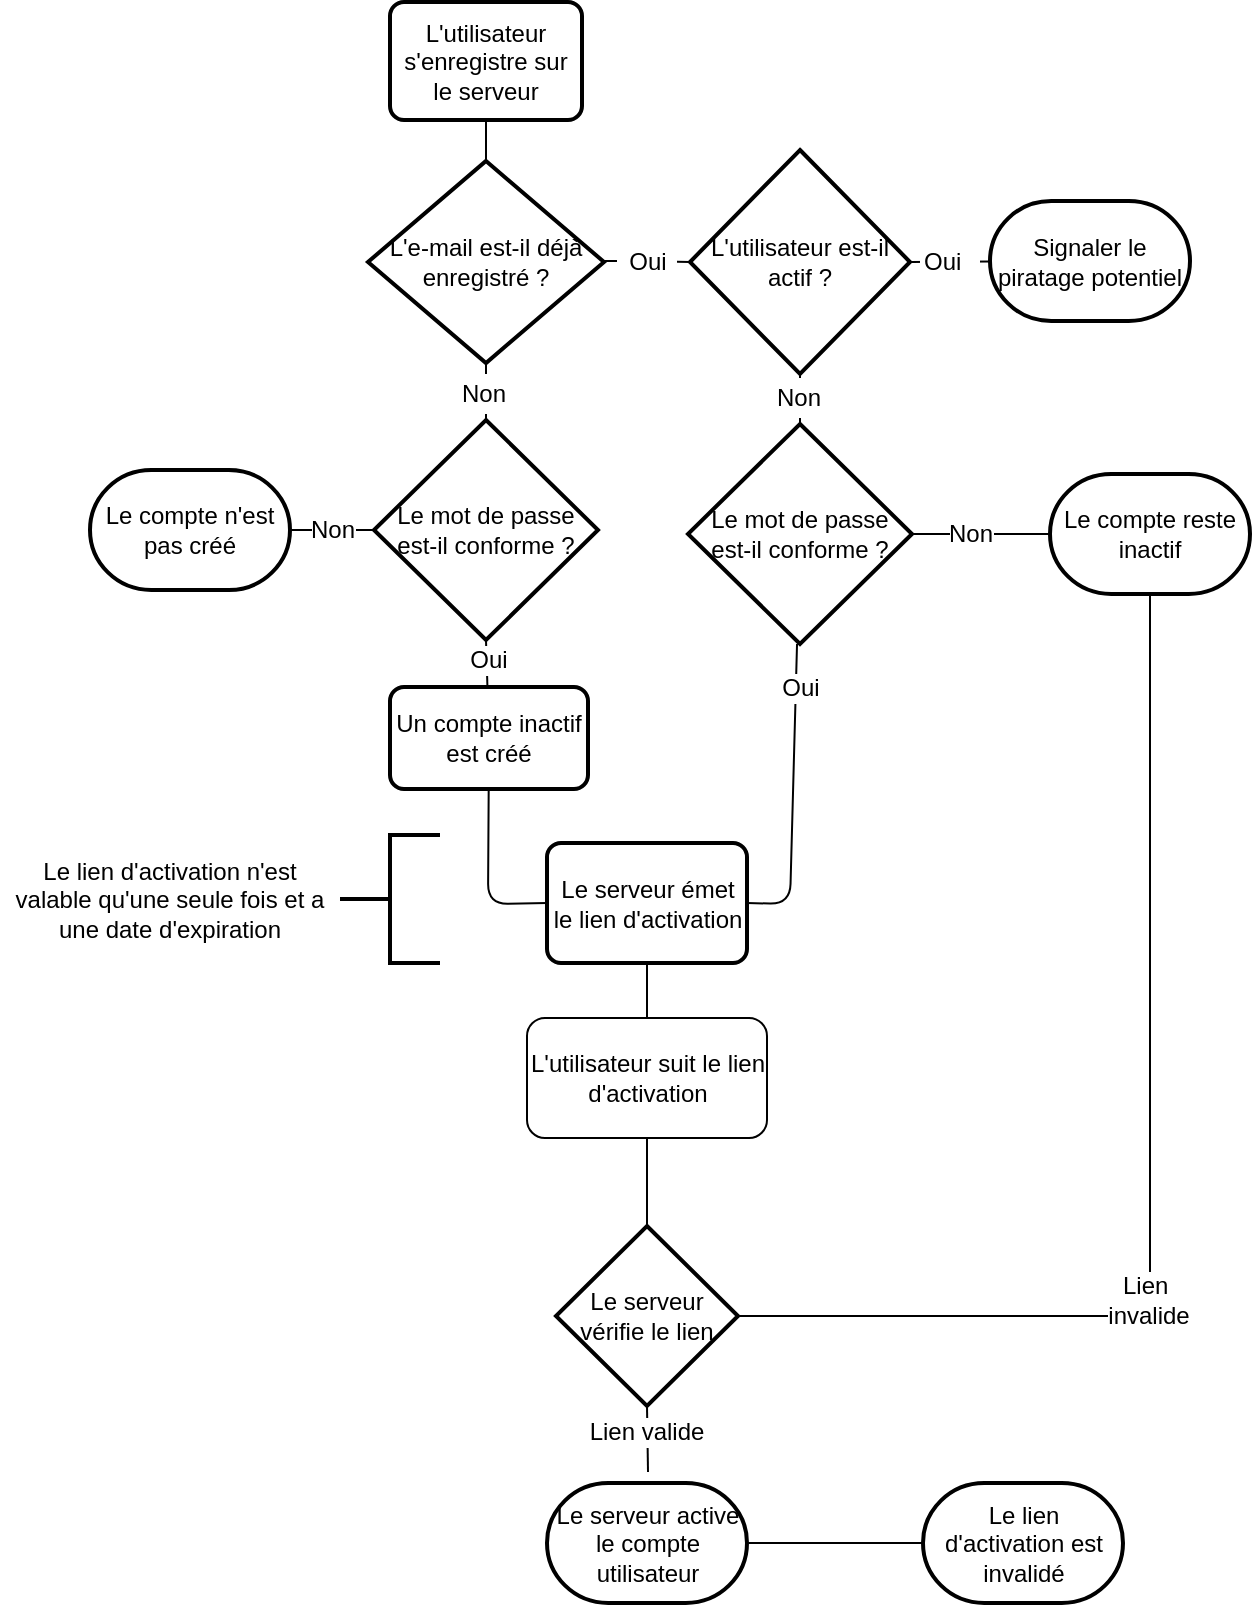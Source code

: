 <mxfile version="10.7.6" type="device"><diagram id="F3AsU9XPe1Mj2Ack7Z6r" name="Page-1"><mxGraphModel dx="544" dy="715" grid="1" gridSize="10" guides="1" tooltips="1" connect="1" arrows="1" fold="1" page="1" pageScale="1" pageWidth="850" pageHeight="1100" math="0" shadow="0"><root><mxCell id="0"/><mxCell id="1" parent="0"/><mxCell id="ACCzc7wlBK75AVcDY9NM-1" value="L'utilisateur s'enregistre sur le serveur" style="rounded=1;whiteSpace=wrap;html=1;absoluteArcSize=1;arcSize=14;strokeWidth=2;" parent="1" vertex="1"><mxGeometry x="1061" y="11" width="96" height="59" as="geometry"/></mxCell><mxCell id="ACCzc7wlBK75AVcDY9NM-2" value="L'e-mail est-il déjà enregistré ?" style="strokeWidth=2;html=1;shape=mxgraph.flowchart.decision;whiteSpace=wrap;" parent="1" vertex="1"><mxGeometry x="1050" y="90.5" width="118" height="101" as="geometry"/></mxCell><mxCell id="ACCzc7wlBK75AVcDY9NM-3" value="Le mot de passe est-il conforme ?" style="strokeWidth=2;html=1;shape=mxgraph.flowchart.decision;whiteSpace=wrap;" parent="1" vertex="1"><mxGeometry x="1053" y="220" width="112" height="110" as="geometry"/></mxCell><mxCell id="ACCzc7wlBK75AVcDY9NM-4" value="L'utilisateur est-il actif ?" style="strokeWidth=2;html=1;shape=mxgraph.flowchart.decision;whiteSpace=wrap;" parent="1" vertex="1"><mxGeometry x="1211" y="85" width="110" height="112" as="geometry"/></mxCell><mxCell id="ACCzc7wlBK75AVcDY9NM-5" value="" style="endArrow=none;html=1;entryX=0.5;entryY=0;entryDx=0;entryDy=0;entryPerimeter=0;" parent="1" source="ACCzc7wlBK75AVcDY9NM-1" target="ACCzc7wlBK75AVcDY9NM-2" edge="1"><mxGeometry width="50" height="50" relative="1" as="geometry"><mxPoint x="1109" y="120" as="sourcePoint"/><mxPoint x="1109" y="140.711" as="targetPoint"/></mxGeometry></mxCell><mxCell id="ACCzc7wlBK75AVcDY9NM-6" value="" style="endArrow=none;html=1;entryX=0;entryY=0.5;entryDx=0;entryDy=0;entryPerimeter=0;" parent="1" source="ACCzc7wlBK75AVcDY9NM-7" target="ACCzc7wlBK75AVcDY9NM-4" edge="1"><mxGeometry width="50" height="50" relative="1" as="geometry"><mxPoint x="1168" y="191" as="sourcePoint"/><mxPoint x="1238.711" y="141" as="targetPoint"/></mxGeometry></mxCell><mxCell id="ACCzc7wlBK75AVcDY9NM-7" value="Oui" style="text;html=1;strokeColor=none;fillColor=none;align=center;verticalAlign=middle;whiteSpace=wrap;rounded=0;" parent="1" vertex="1"><mxGeometry x="1174.5" y="130.5" width="30" height="20" as="geometry"/></mxCell><mxCell id="ACCzc7wlBK75AVcDY9NM-8" value="" style="endArrow=none;html=1;entryX=0;entryY=0.5;entryDx=0;entryDy=0;entryPerimeter=0;" parent="1" source="ACCzc7wlBK75AVcDY9NM-2" target="ACCzc7wlBK75AVcDY9NM-7" edge="1"><mxGeometry width="50" height="50" relative="1" as="geometry"><mxPoint x="1168" y="141" as="sourcePoint"/><mxPoint x="1211" y="141" as="targetPoint"/></mxGeometry></mxCell><mxCell id="ACCzc7wlBK75AVcDY9NM-9" value="" style="endArrow=none;html=1;entryX=0.5;entryY=0;entryDx=0;entryDy=0;entryPerimeter=0;" parent="1" source="ACCzc7wlBK75AVcDY9NM-2" target="ACCzc7wlBK75AVcDY9NM-3" edge="1"><mxGeometry width="50" height="50" relative="1" as="geometry"><mxPoint x="1109" y="241.5" as="sourcePoint"/><mxPoint x="1109" y="262.211" as="targetPoint"/></mxGeometry></mxCell><mxCell id="ACCzc7wlBK75AVcDY9NM-11" value="Non" style="text;html=1;strokeColor=none;fillColor=#ffffff;align=center;verticalAlign=middle;whiteSpace=wrap;rounded=0;" parent="1" vertex="1"><mxGeometry x="1088" y="197" width="40" height="20" as="geometry"/></mxCell><mxCell id="ACCzc7wlBK75AVcDY9NM-14" value="Signaler le piratage potentiel" style="strokeWidth=2;html=1;shape=mxgraph.flowchart.terminator;whiteSpace=wrap;" parent="1" vertex="1"><mxGeometry x="1361" y="110.5" width="100" height="60" as="geometry"/></mxCell><mxCell id="ACCzc7wlBK75AVcDY9NM-15" value="" style="endArrow=none;html=1;entryX=1;entryY=0.5;entryDx=0;entryDy=0;entryPerimeter=0;" parent="1" source="ACCzc7wlBK75AVcDY9NM-14" target="ACCzc7wlBK75AVcDY9NM-4" edge="1"><mxGeometry width="50" height="50" relative="1" as="geometry"><mxPoint x="1290.289" y="190.5" as="sourcePoint"/><mxPoint x="1290.289" y="140.5" as="targetPoint"/></mxGeometry></mxCell><mxCell id="ACCzc7wlBK75AVcDY9NM-16" value="Oui" style="text;html=1;resizable=0;points=[];autosize=1;align=left;verticalAlign=top;spacingTop=-4;fillColor=#ffffff;" parent="1" vertex="1"><mxGeometry x="1326" y="131" width="30" height="20" as="geometry"/></mxCell><mxCell id="ACCzc7wlBK75AVcDY9NM-17" value="Le serveur émet le lien d'activation" style="rounded=1;whiteSpace=wrap;html=1;absoluteArcSize=1;arcSize=14;strokeWidth=2;" parent="1" vertex="1"><mxGeometry x="1139.5" y="431.5" width="100" height="60" as="geometry"/></mxCell><mxCell id="ACCzc7wlBK75AVcDY9NM-18" value="Le mot de passe est-il conforme ?" style="strokeWidth=2;html=1;shape=mxgraph.flowchart.decision;whiteSpace=wrap;" parent="1" vertex="1"><mxGeometry x="1210" y="222" width="112" height="110" as="geometry"/></mxCell><mxCell id="ACCzc7wlBK75AVcDY9NM-19" value="" style="endArrow=none;html=1;entryX=0.5;entryY=0;entryDx=0;entryDy=0;entryPerimeter=0;" parent="1" source="ACCzc7wlBK75AVcDY9NM-4" target="ACCzc7wlBK75AVcDY9NM-18" edge="1"><mxGeometry width="50" height="50" relative="1" as="geometry"><mxPoint x="1266" y="247" as="sourcePoint"/><mxPoint x="1266" y="267.711" as="targetPoint"/></mxGeometry></mxCell><mxCell id="ACCzc7wlBK75AVcDY9NM-20" value="Non" style="text;html=1;strokeColor=none;fillColor=#ffffff;align=center;verticalAlign=middle;whiteSpace=wrap;rounded=0;" parent="1" vertex="1"><mxGeometry x="1248" y="199" width="35" height="20" as="geometry"/></mxCell><mxCell id="ACCzc7wlBK75AVcDY9NM-21" value="" style="endArrow=none;html=1;entryX=1;entryY=0.5;entryDx=0;entryDy=0;entryPerimeter=0;" parent="1" source="ACCzc7wlBK75AVcDY9NM-3" target="ACCzc7wlBK75AVcDY9NM-25" edge="1"><mxGeometry width="50" height="50" relative="1" as="geometry"><mxPoint x="982.289" y="325" as="sourcePoint"/><mxPoint x="1001" y="250" as="targetPoint"/></mxGeometry></mxCell><mxCell id="ACCzc7wlBK75AVcDY9NM-24" value="Non" style="text;html=1;resizable=0;points=[];align=center;verticalAlign=middle;labelBackgroundColor=#ffffff;" parent="ACCzc7wlBK75AVcDY9NM-21" vertex="1" connectable="0"><mxGeometry x="-0.604" y="4" relative="1" as="geometry"><mxPoint x="-13" y="-4" as="offset"/></mxGeometry></mxCell><mxCell id="ACCzc7wlBK75AVcDY9NM-22" value="" style="endArrow=none;html=1;" parent="1" source="ACCzc7wlBK75AVcDY9NM-18" edge="1"><mxGeometry width="50" height="50" relative="1" as="geometry"><mxPoint x="1322" y="327" as="sourcePoint"/><mxPoint x="1392.711" y="277" as="targetPoint"/></mxGeometry></mxCell><mxCell id="ACCzc7wlBK75AVcDY9NM-23" value="Non" style="text;html=1;resizable=0;points=[];align=center;verticalAlign=middle;labelBackgroundColor=#ffffff;" parent="ACCzc7wlBK75AVcDY9NM-22" vertex="1" connectable="0"><mxGeometry x="-0.576" y="-5" relative="1" as="geometry"><mxPoint x="14" y="-5" as="offset"/></mxGeometry></mxCell><mxCell id="ACCzc7wlBK75AVcDY9NM-25" value="Le compte n'est pas créé" style="strokeWidth=2;html=1;shape=mxgraph.flowchart.terminator;whiteSpace=wrap;fillColor=#ffffff;" parent="1" vertex="1"><mxGeometry x="911" y="245" width="100" height="60" as="geometry"/></mxCell><mxCell id="ACCzc7wlBK75AVcDY9NM-27" value="Le compte reste inactif" style="strokeWidth=2;html=1;shape=mxgraph.flowchart.terminator;whiteSpace=wrap;fillColor=#ffffff;" parent="1" vertex="1"><mxGeometry x="1391" y="247" width="100" height="60" as="geometry"/></mxCell><mxCell id="ACCzc7wlBK75AVcDY9NM-29" value="" style="endArrow=none;html=1;entryX=1;entryY=0.5;entryDx=0;entryDy=0;" parent="1" source="ACCzc7wlBK75AVcDY9NM-18" target="ACCzc7wlBK75AVcDY9NM-17" edge="1"><mxGeometry width="50" height="50" relative="1" as="geometry"><mxPoint x="1266" y="382" as="sourcePoint"/><mxPoint x="1266" y="402.711" as="targetPoint"/><Array as="points"><mxPoint x="1261" y="462"/></Array></mxGeometry></mxCell><mxCell id="ACCzc7wlBK75AVcDY9NM-31" value="Oui" style="text;html=1;resizable=0;points=[];align=center;verticalAlign=middle;labelBackgroundColor=#ffffff;" parent="ACCzc7wlBK75AVcDY9NM-29" vertex="1" connectable="0"><mxGeometry x="-0.612" y="-1" relative="1" as="geometry"><mxPoint x="3.5" y="-8" as="offset"/></mxGeometry></mxCell><mxCell id="ACCzc7wlBK75AVcDY9NM-32" value="" style="strokeWidth=2;html=1;shape=mxgraph.flowchart.annotation_2;align=left;flipV=1;flipH=0;" parent="1" vertex="1"><mxGeometry x="1036" y="427.5" width="50" height="64" as="geometry"/></mxCell><mxCell id="ACCzc7wlBK75AVcDY9NM-33" value="&lt;span&gt;Le lien d'activation n'est valable qu'une seule fois et a une date d'expiration&lt;/span&gt;" style="text;html=1;strokeColor=none;fillColor=none;align=center;verticalAlign=middle;whiteSpace=wrap;rounded=0;" parent="1" vertex="1"><mxGeometry x="866" y="439.5" width="170" height="40" as="geometry"/></mxCell><mxCell id="ACCzc7wlBK75AVcDY9NM-34" value="L'utilisateur suit le lien d'activation" style="rounded=1;whiteSpace=wrap;html=1;" parent="1" vertex="1"><mxGeometry x="1129.5" y="519" width="120" height="60" as="geometry"/></mxCell><mxCell id="ACCzc7wlBK75AVcDY9NM-35" value="" style="endArrow=none;html=1;entryX=0.5;entryY=1;entryDx=0;entryDy=0;" parent="1" source="ACCzc7wlBK75AVcDY9NM-34" target="ACCzc7wlBK75AVcDY9NM-17" edge="1"><mxGeometry width="50" height="50" relative="1" as="geometry"><mxPoint x="1189.5" y="512.289" as="sourcePoint"/><mxPoint x="1221" y="508" as="targetPoint"/></mxGeometry></mxCell><mxCell id="ACCzc7wlBK75AVcDY9NM-36" value="Le serveur vérifie le lien" style="strokeWidth=2;html=1;shape=mxgraph.flowchart.decision;whiteSpace=wrap;" parent="1" vertex="1"><mxGeometry x="1144" y="623" width="91" height="90" as="geometry"/></mxCell><mxCell id="ACCzc7wlBK75AVcDY9NM-37" value="" style="endArrow=none;html=1;exitX=1;exitY=0.5;exitDx=0;exitDy=0;exitPerimeter=0;entryX=0.5;entryY=1;entryDx=0;entryDy=0;entryPerimeter=0;" parent="1" source="ACCzc7wlBK75AVcDY9NM-36" target="ACCzc7wlBK75AVcDY9NM-27" edge="1"><mxGeometry width="50" height="50" relative="1" as="geometry"><mxPoint x="1315.5" y="789.5" as="sourcePoint"/><mxPoint x="1328" y="610" as="targetPoint"/><Array as="points"><mxPoint x="1441" y="668"/></Array></mxGeometry></mxCell><mxCell id="ACCzc7wlBK75AVcDY9NM-38" value="Lien&amp;nbsp;&lt;br&gt;invalide&lt;br&gt;" style="text;html=1;resizable=0;points=[];align=center;verticalAlign=middle;labelBackgroundColor=#ffffff;" parent="ACCzc7wlBK75AVcDY9NM-37" vertex="1" connectable="0"><mxGeometry x="-0.127" y="-3" relative="1" as="geometry"><mxPoint x="-4" y="33" as="offset"/></mxGeometry></mxCell><mxCell id="ACCzc7wlBK75AVcDY9NM-39" value="" style="endArrow=none;html=1;entryX=0.5;entryY=1;entryDx=0;entryDy=0;entryPerimeter=0;exitX=0.5;exitY=0;exitDx=0;exitDy=0;exitPerimeter=0;" parent="1" target="ACCzc7wlBK75AVcDY9NM-36" edge="1"><mxGeometry width="50" height="50" relative="1" as="geometry"><mxPoint x="1190" y="746" as="sourcePoint"/><mxPoint x="1175.5" y="1087.5" as="targetPoint"/></mxGeometry></mxCell><mxCell id="ACCzc7wlBK75AVcDY9NM-40" value="Lien valide" style="text;html=1;resizable=0;points=[];align=center;verticalAlign=middle;labelBackgroundColor=#ffffff;" parent="ACCzc7wlBK75AVcDY9NM-39" vertex="1" connectable="0"><mxGeometry x="-0.508" y="-3" relative="1" as="geometry"><mxPoint x="-4" y="-12" as="offset"/></mxGeometry></mxCell><mxCell id="ACCzc7wlBK75AVcDY9NM-43" value="Le serveur active le compte utilisateur" style="strokeWidth=2;html=1;shape=mxgraph.flowchart.terminator;whiteSpace=wrap;" parent="1" vertex="1"><mxGeometry x="1139.5" y="751.5" width="100" height="60" as="geometry"/></mxCell><mxCell id="ACCzc7wlBK75AVcDY9NM-51" value="Le lien d'activation est invalidé" style="strokeWidth=2;html=1;shape=mxgraph.flowchart.terminator;whiteSpace=wrap;" parent="1" vertex="1"><mxGeometry x="1327.5" y="751.5" width="100" height="60" as="geometry"/></mxCell><mxCell id="ACCzc7wlBK75AVcDY9NM-53" value="" style="endArrow=none;html=1;entryX=0;entryY=0.5;entryDx=0;entryDy=0;entryPerimeter=0;" parent="1" source="ACCzc7wlBK75AVcDY9NM-43" target="ACCzc7wlBK75AVcDY9NM-51" edge="1"><mxGeometry width="50" height="50" relative="1" as="geometry"><mxPoint x="1241.5" y="983.5" as="sourcePoint"/><mxPoint x="1312.211" y="933.5" as="targetPoint"/></mxGeometry></mxCell><mxCell id="ACCzc7wlBK75AVcDY9NM-54" value="" style="endArrow=none;html=1;entryX=0.5;entryY=0;entryDx=0;entryDy=0;entryPerimeter=0;" parent="1" source="ACCzc7wlBK75AVcDY9NM-34" target="ACCzc7wlBK75AVcDY9NM-36" edge="1"><mxGeometry width="50" height="50" relative="1" as="geometry"><mxPoint x="1189.5" y="629" as="sourcePoint"/><mxPoint x="1189.5" y="649.711" as="targetPoint"/></mxGeometry></mxCell><mxCell id="FSIA8tXYh-hKXVA9gkje-1" value="Un compte inactif est créé" style="rounded=1;whiteSpace=wrap;html=1;absoluteArcSize=1;arcSize=14;strokeWidth=2;" parent="1" vertex="1"><mxGeometry x="1061" y="353.5" width="99" height="51" as="geometry"/></mxCell><mxCell id="FSIA8tXYh-hKXVA9gkje-2" value="" style="endArrow=none;html=1;entryX=0.5;entryY=1;entryDx=0;entryDy=0;entryPerimeter=0;" parent="1" source="FSIA8tXYh-hKXVA9gkje-1" target="ACCzc7wlBK75AVcDY9NM-3" edge="1"><mxGeometry width="50" height="50" relative="1" as="geometry"><mxPoint x="1107.5" y="332.789" as="sourcePoint"/><mxPoint x="1150" y="320" as="targetPoint"/></mxGeometry></mxCell><mxCell id="FSIA8tXYh-hKXVA9gkje-4" value="Oui" style="text;html=1;resizable=0;points=[];align=center;verticalAlign=middle;labelBackgroundColor=#ffffff;" parent="FSIA8tXYh-hKXVA9gkje-2" vertex="1" connectable="0"><mxGeometry x="0.488" y="-4" relative="1" as="geometry"><mxPoint x="-3" y="4" as="offset"/></mxGeometry></mxCell><mxCell id="FSIA8tXYh-hKXVA9gkje-5" value="" style="endArrow=none;html=1;entryX=0;entryY=0.5;entryDx=0;entryDy=0;" parent="1" source="FSIA8tXYh-hKXVA9gkje-1" target="ACCzc7wlBK75AVcDY9NM-17" edge="1"><mxGeometry width="50" height="50" relative="1" as="geometry"><mxPoint x="1110.5" y="454.5" as="sourcePoint"/><mxPoint x="1110.5" y="475.211" as="targetPoint"/><Array as="points"><mxPoint x="1110" y="462"/></Array></mxGeometry></mxCell></root></mxGraphModel></diagram></mxfile>